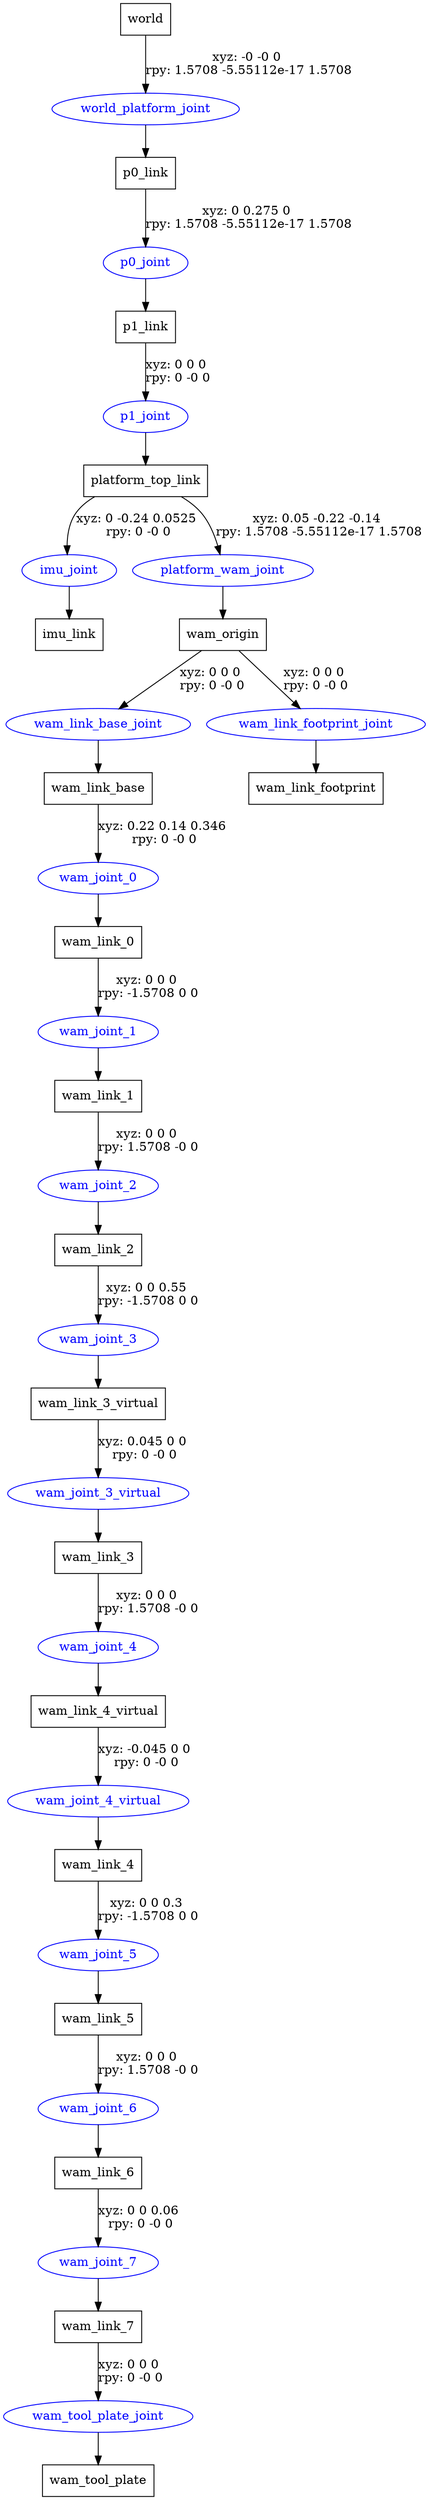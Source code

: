 digraph G {
node [shape=box];
"world" [label="world"];
"p0_link" [label="p0_link"];
"p1_link" [label="p1_link"];
"platform_top_link" [label="platform_top_link"];
"imu_link" [label="imu_link"];
"wam_origin" [label="wam_origin"];
"wam_link_base" [label="wam_link_base"];
"wam_link_0" [label="wam_link_0"];
"wam_link_1" [label="wam_link_1"];
"wam_link_2" [label="wam_link_2"];
"wam_link_3_virtual" [label="wam_link_3_virtual"];
"wam_link_3" [label="wam_link_3"];
"wam_link_4_virtual" [label="wam_link_4_virtual"];
"wam_link_4" [label="wam_link_4"];
"wam_link_5" [label="wam_link_5"];
"wam_link_6" [label="wam_link_6"];
"wam_link_7" [label="wam_link_7"];
"wam_tool_plate" [label="wam_tool_plate"];
"wam_link_footprint" [label="wam_link_footprint"];
node [shape=ellipse, color=blue, fontcolor=blue];
"world" -> "world_platform_joint" [label="xyz: -0 -0 0 \nrpy: 1.5708 -5.55112e-17 1.5708"]
"world_platform_joint" -> "p0_link"
"p0_link" -> "p0_joint" [label="xyz: 0 0.275 0 \nrpy: 1.5708 -5.55112e-17 1.5708"]
"p0_joint" -> "p1_link"
"p1_link" -> "p1_joint" [label="xyz: 0 0 0 \nrpy: 0 -0 0"]
"p1_joint" -> "platform_top_link"
"platform_top_link" -> "imu_joint" [label="xyz: 0 -0.24 0.0525 \nrpy: 0 -0 0"]
"imu_joint" -> "imu_link"
"platform_top_link" -> "platform_wam_joint" [label="xyz: 0.05 -0.22 -0.14 \nrpy: 1.5708 -5.55112e-17 1.5708"]
"platform_wam_joint" -> "wam_origin"
"wam_origin" -> "wam_link_base_joint" [label="xyz: 0 0 0 \nrpy: 0 -0 0"]
"wam_link_base_joint" -> "wam_link_base"
"wam_link_base" -> "wam_joint_0" [label="xyz: 0.22 0.14 0.346 \nrpy: 0 -0 0"]
"wam_joint_0" -> "wam_link_0"
"wam_link_0" -> "wam_joint_1" [label="xyz: 0 0 0 \nrpy: -1.5708 0 0"]
"wam_joint_1" -> "wam_link_1"
"wam_link_1" -> "wam_joint_2" [label="xyz: 0 0 0 \nrpy: 1.5708 -0 0"]
"wam_joint_2" -> "wam_link_2"
"wam_link_2" -> "wam_joint_3" [label="xyz: 0 0 0.55 \nrpy: -1.5708 0 0"]
"wam_joint_3" -> "wam_link_3_virtual"
"wam_link_3_virtual" -> "wam_joint_3_virtual" [label="xyz: 0.045 0 0 \nrpy: 0 -0 0"]
"wam_joint_3_virtual" -> "wam_link_3"
"wam_link_3" -> "wam_joint_4" [label="xyz: 0 0 0 \nrpy: 1.5708 -0 0"]
"wam_joint_4" -> "wam_link_4_virtual"
"wam_link_4_virtual" -> "wam_joint_4_virtual" [label="xyz: -0.045 0 0 \nrpy: 0 -0 0"]
"wam_joint_4_virtual" -> "wam_link_4"
"wam_link_4" -> "wam_joint_5" [label="xyz: 0 0 0.3 \nrpy: -1.5708 0 0"]
"wam_joint_5" -> "wam_link_5"
"wam_link_5" -> "wam_joint_6" [label="xyz: 0 0 0 \nrpy: 1.5708 -0 0"]
"wam_joint_6" -> "wam_link_6"
"wam_link_6" -> "wam_joint_7" [label="xyz: 0 0 0.06 \nrpy: 0 -0 0"]
"wam_joint_7" -> "wam_link_7"
"wam_link_7" -> "wam_tool_plate_joint" [label="xyz: 0 0 0 \nrpy: 0 -0 0"]
"wam_tool_plate_joint" -> "wam_tool_plate"
"wam_origin" -> "wam_link_footprint_joint" [label="xyz: 0 0 0 \nrpy: 0 -0 0"]
"wam_link_footprint_joint" -> "wam_link_footprint"
}
